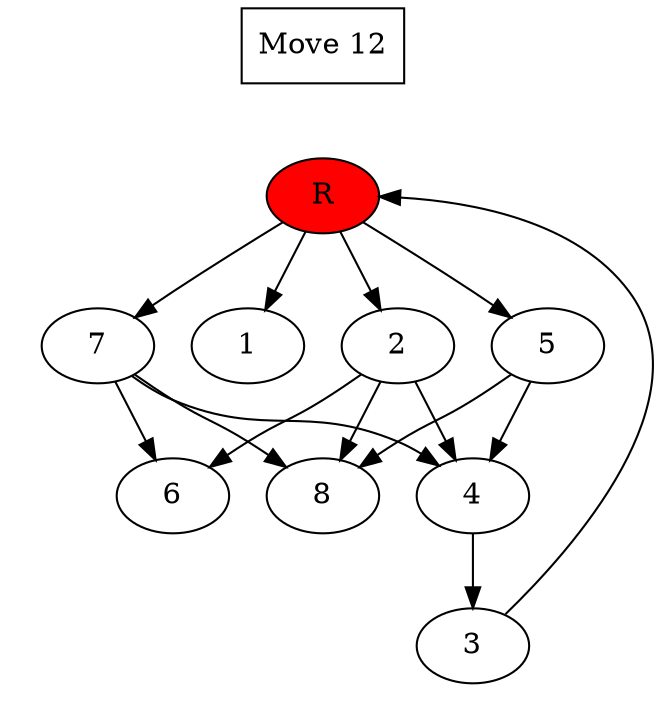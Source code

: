 digraph prb70_move_12 {
	dummy [label="Move 12" shape=box]
	dummy -> 9 [style=invis]
	9 -> 7
	9 -> 5
	9 -> 2
	9 -> 1
	subgraph cluster_0 {
		peripheries=0
		9 [label=R fillcolor="#ff0000" style=filled]
	}
	2 -> 8
	2 -> 6
	2 -> 4
	5 -> 8
	5 -> 4
	7 -> 8
	7 -> 6
	7 -> 4
	subgraph cluster_1 {
		peripheries=0
		1
		2
		5
		7
	}
	4 -> 3
	subgraph cluster_2 {
		peripheries=0
		4
		6
		8
	}
	3 -> 9 [constraint=false]
	subgraph cluster_3 {
		peripheries=0
		3
	}
}

